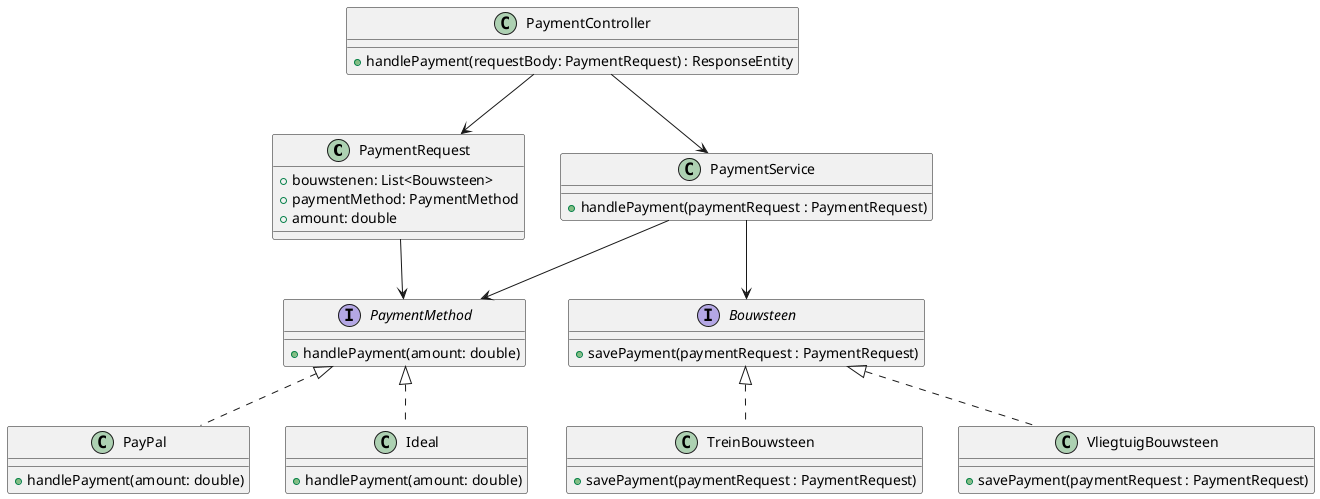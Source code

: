 @startuml

class PaymentRequest{
    + bouwstenen: List<Bouwsteen>
    + paymentMethod: PaymentMethod
    + amount: double
}
PaymentRequest --> PaymentMethod

class PaymentController{
    + handlePayment(requestBody: PaymentRequest) : ResponseEntity
}
PaymentController --> PaymentService
PaymentController --> PaymentRequest


class PaymentService {
    + handlePayment(paymentRequest : PaymentRequest)
}
PaymentService --> PaymentMethod
PaymentService --> Bouwsteen

interface Bouwsteen {
    + savePayment(paymentRequest : PaymentRequest)
}
class TreinBouwsteen implements Bouwsteen{
    + savePayment(paymentRequest : PaymentRequest)
}
class VliegtuigBouwsteen implements Bouwsteen{
    + savePayment(paymentRequest : PaymentRequest)
}

interface PaymentMethod{
    + handlePayment(amount: double)
}
class PayPal implements PaymentMethod{
    + handlePayment(amount: double)
}
class Ideal implements PaymentMethod{
    + handlePayment(amount: double)
}

@enduml